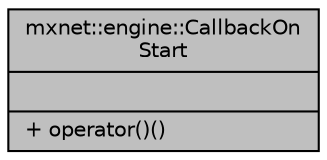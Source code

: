 digraph "mxnet::engine::CallbackOnStart"
{
 // LATEX_PDF_SIZE
  edge [fontname="Helvetica",fontsize="10",labelfontname="Helvetica",labelfontsize="10"];
  node [fontname="Helvetica",fontsize="10",shape=record];
  Node1 [label="{mxnet::engine::CallbackOn\lStart\n||+ operator()()\l}",height=0.2,width=0.4,color="black", fillcolor="grey75", style="filled", fontcolor="black",tooltip="OnStart callback to the engine, called by AsyncFn before the action."];
}
